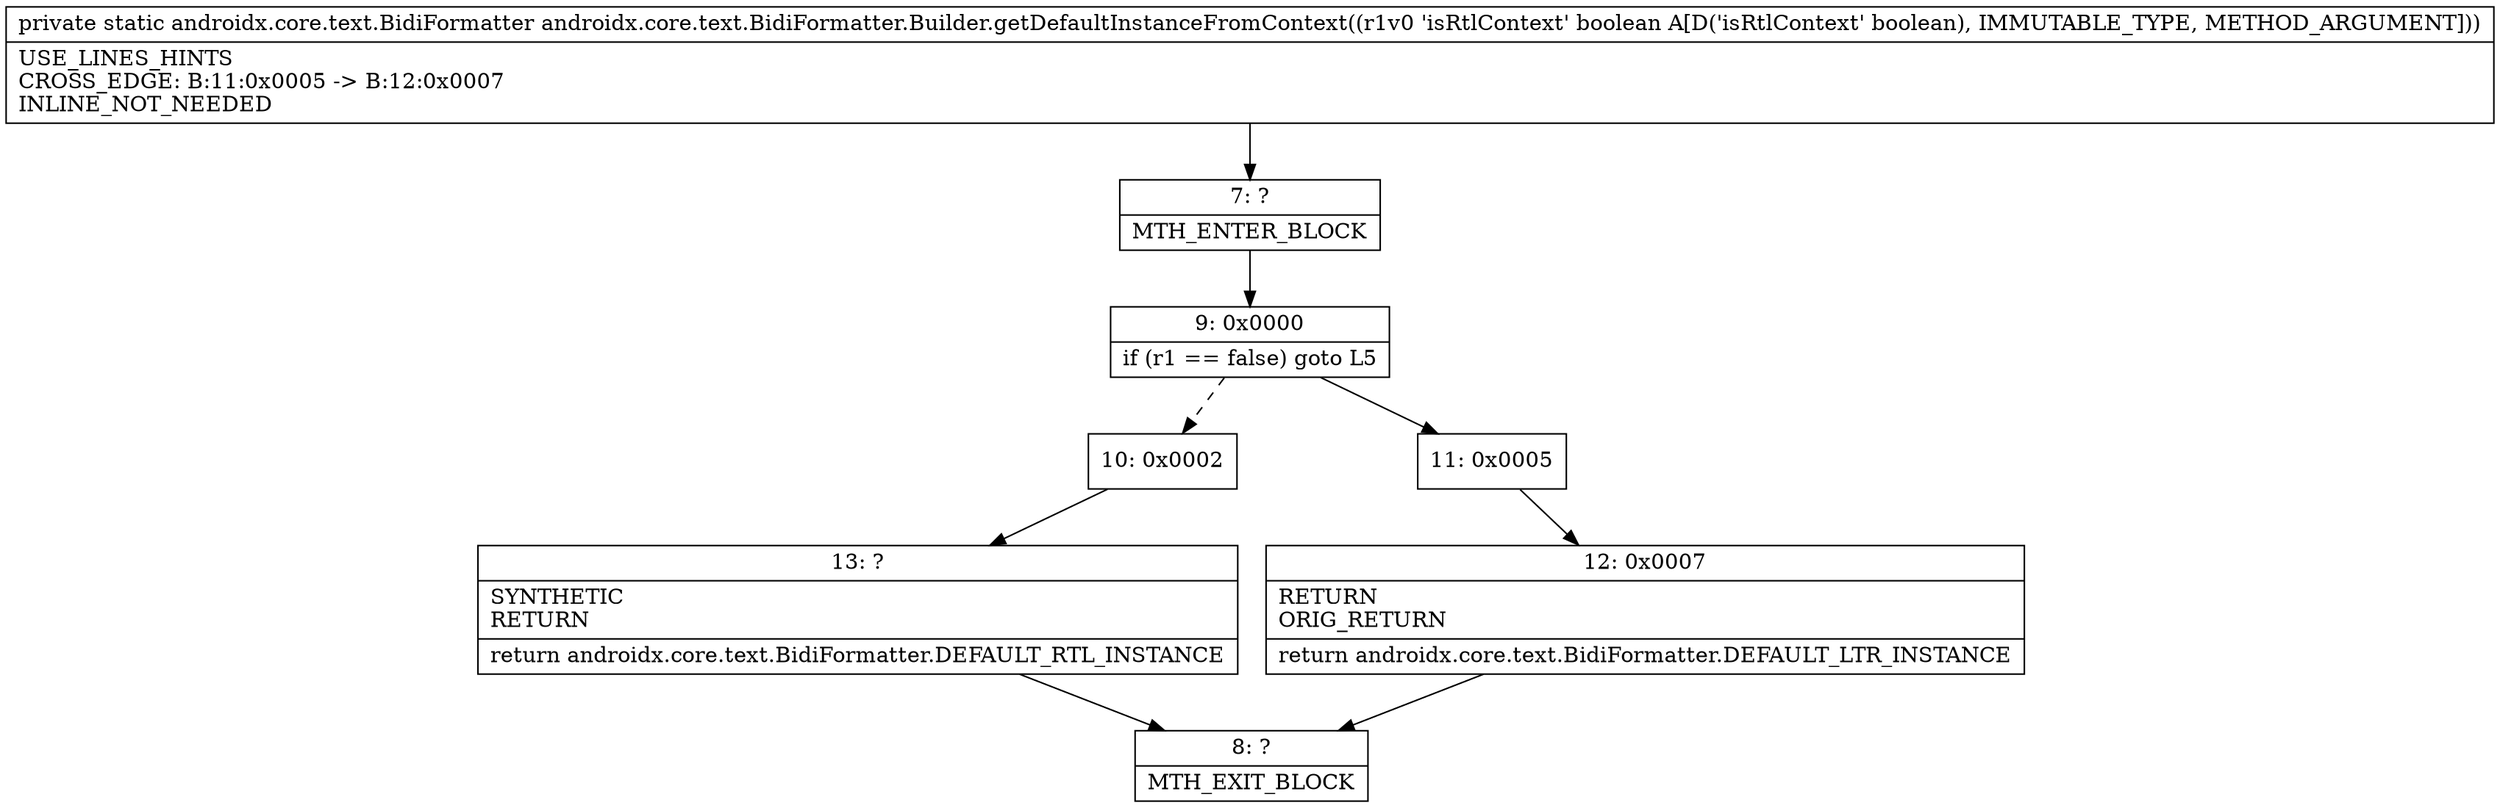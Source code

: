 digraph "CFG forandroidx.core.text.BidiFormatter.Builder.getDefaultInstanceFromContext(Z)Landroidx\/core\/text\/BidiFormatter;" {
Node_7 [shape=record,label="{7\:\ ?|MTH_ENTER_BLOCK\l}"];
Node_9 [shape=record,label="{9\:\ 0x0000|if (r1 == false) goto L5\l}"];
Node_10 [shape=record,label="{10\:\ 0x0002}"];
Node_13 [shape=record,label="{13\:\ ?|SYNTHETIC\lRETURN\l|return androidx.core.text.BidiFormatter.DEFAULT_RTL_INSTANCE\l}"];
Node_8 [shape=record,label="{8\:\ ?|MTH_EXIT_BLOCK\l}"];
Node_11 [shape=record,label="{11\:\ 0x0005}"];
Node_12 [shape=record,label="{12\:\ 0x0007|RETURN\lORIG_RETURN\l|return androidx.core.text.BidiFormatter.DEFAULT_LTR_INSTANCE\l}"];
MethodNode[shape=record,label="{private static androidx.core.text.BidiFormatter androidx.core.text.BidiFormatter.Builder.getDefaultInstanceFromContext((r1v0 'isRtlContext' boolean A[D('isRtlContext' boolean), IMMUTABLE_TYPE, METHOD_ARGUMENT]))  | USE_LINES_HINTS\lCROSS_EDGE: B:11:0x0005 \-\> B:12:0x0007\lINLINE_NOT_NEEDED\l}"];
MethodNode -> Node_7;Node_7 -> Node_9;
Node_9 -> Node_10[style=dashed];
Node_9 -> Node_11;
Node_10 -> Node_13;
Node_13 -> Node_8;
Node_11 -> Node_12;
Node_12 -> Node_8;
}

